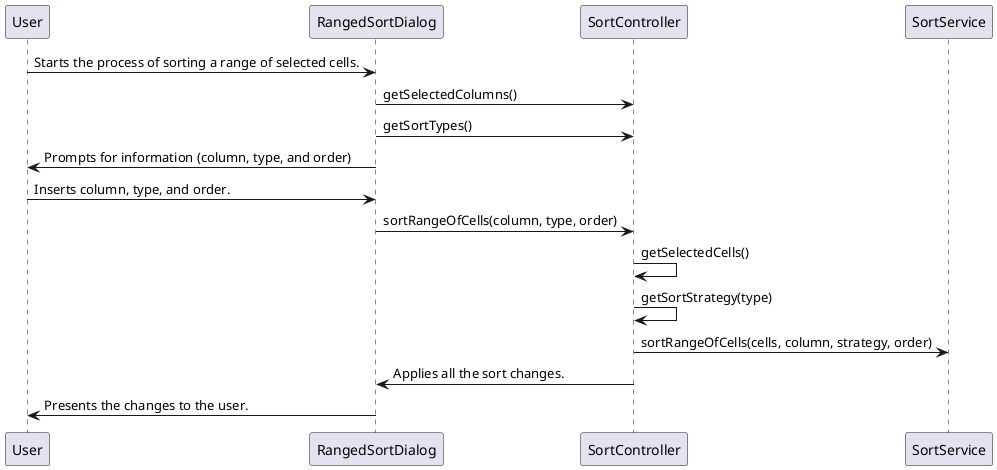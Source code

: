 @startuml doc-files/initial_design.png

participant "User" as User
participant "RangedSortDialog" as UI
participant "SortController" as Controller

User->UI : Starts the process of sorting a range of selected cells.
UI->Controller: getSelectedColumns()
UI->Controller: getSortTypes()
UI->User: Prompts for information (column, type, and order)
User->UI: Inserts column, type, and order.
UI->Controller: sortRangeOfCells(column, type, order)
Controller->Controller: getSelectedCells()
Controller->Controller: getSortStrategy(type)
Controller->SortService: sortRangeOfCells(cells, column, strategy, order)
Controller->UI: Applies all the sort changes.
UI->User: Presents the changes to the user.

@enduml